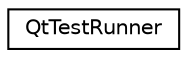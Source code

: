 digraph "Graphical Class Hierarchy"
{
  edge [fontname="Helvetica",fontsize="10",labelfontname="Helvetica",labelfontsize="10"];
  node [fontname="Helvetica",fontsize="10",shape=record];
  rankdir="LR";
  Node1 [label="QtTestRunner",height=0.2,width=0.4,color="black", fillcolor="white", style="filled",URL="$class_qt_test_runner.html",tooltip="QT test runner.Here is an example of usage: "];
}
